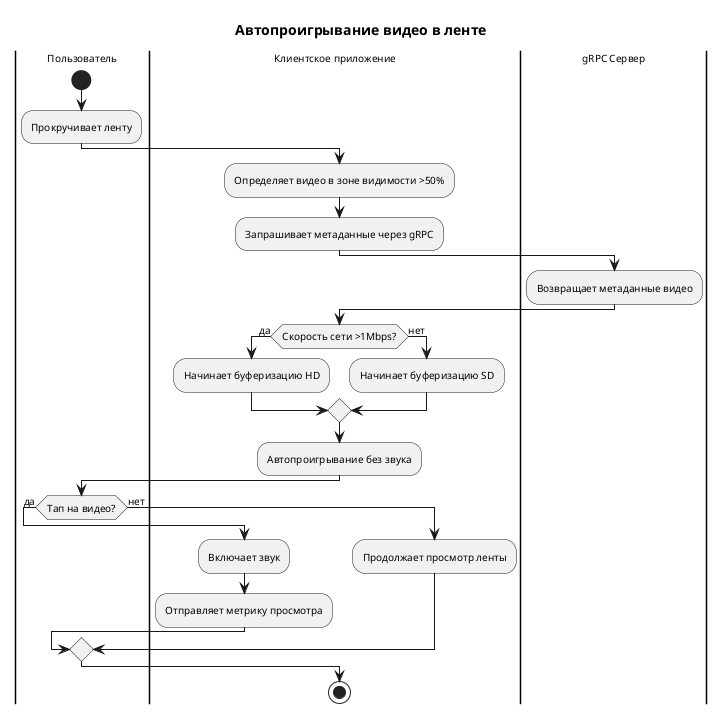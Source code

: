 @startuml
skinparam defaultFontName "Segoe UI"
skinparam defaultFontSize 10
skinparam backgroundColor #FFFFFF

title Автопроигрывание видео в ленте

|Пользователь|
start
:Прокручивает ленту;

|Клиентское приложение|
:Определяет видео в зоне видимости >50%;
:Запрашивает метаданные через gRPC;

|gRPC Сервер|
:Возвращает метаданные видео;

|Клиентское приложение|
if (Скорость сети >1Mbps?) then (да)
  :Начинает буферизацию HD;
else (нет)
  :Начинает буферизацию SD;
endif

:Автопроигрывание без звука;

|Пользователь|
if (Тап на видео?) then (да)
  |Клиентское приложение|
  :Включает звук;
  :Отправляет метрику просмотра;
else (нет)
  :Продолжает просмотр ленты;
endif

stop

@enduml